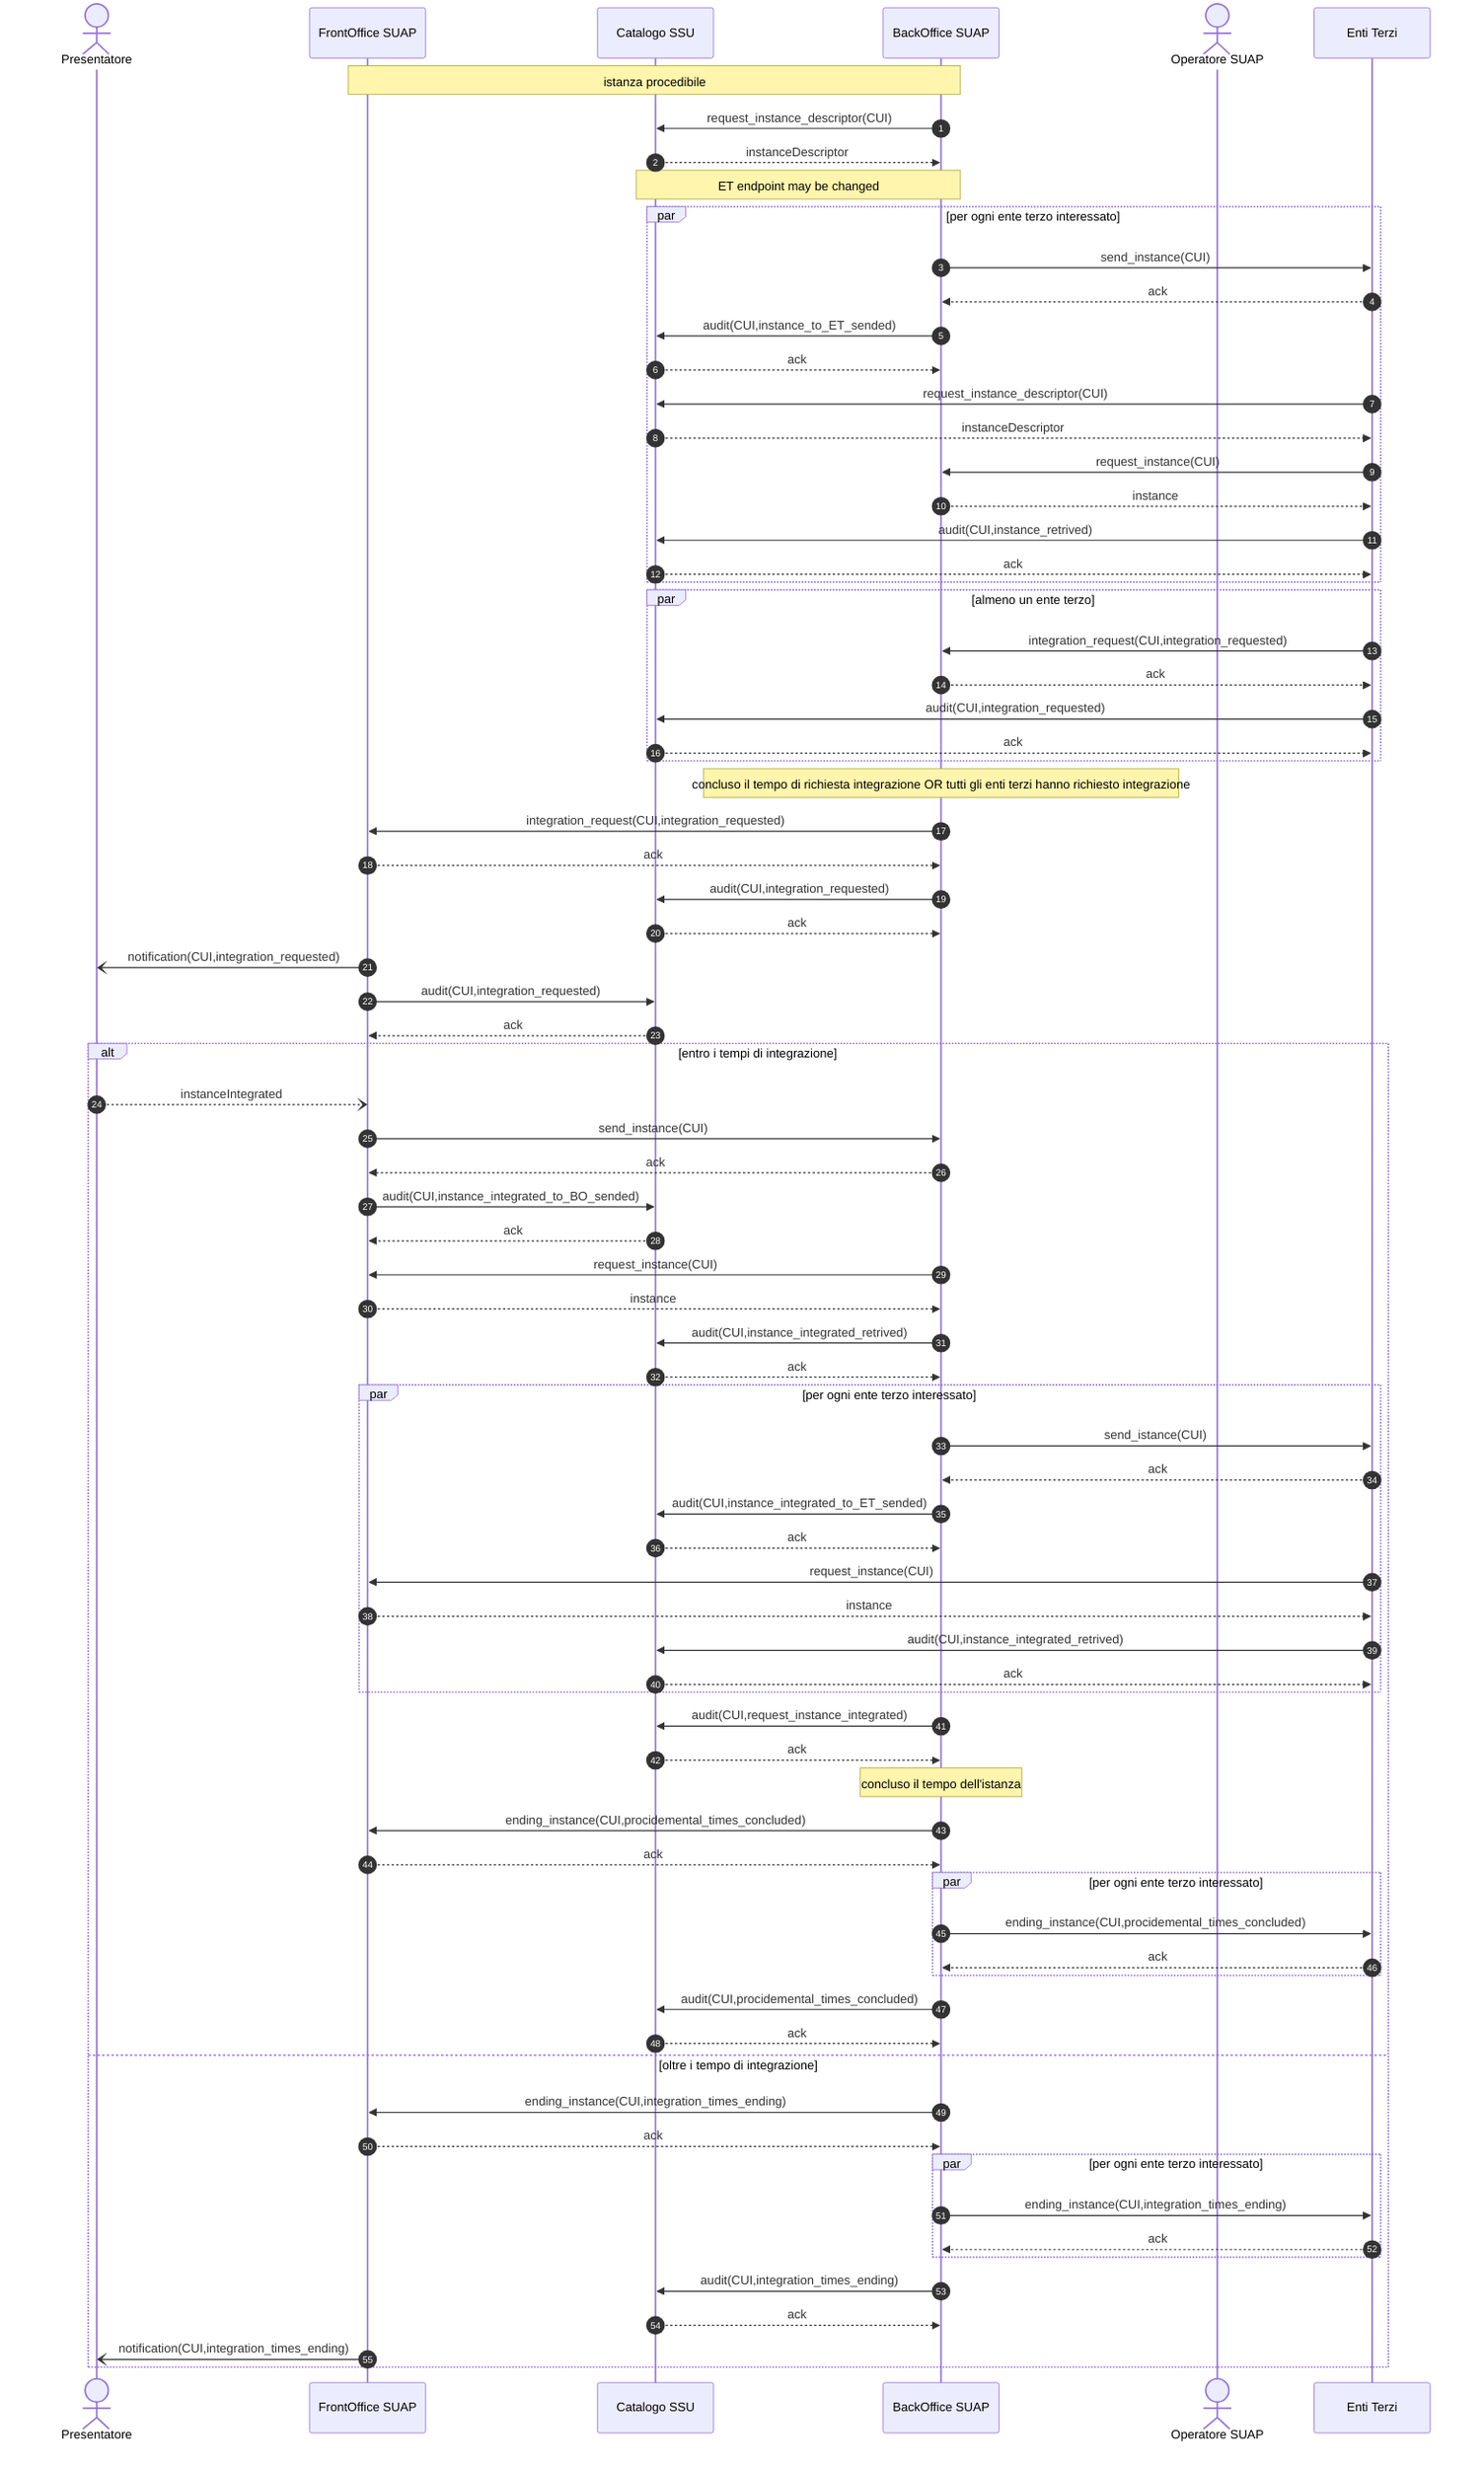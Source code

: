 sequenceDiagram
    autonumber

    actor P as Presentatore    
    participant F as FrontOffice SUAP
    participant C as Catalogo SSU    
    participant B as BackOffice SUAP    
    actor O as Operatore SUAP    
    participant E as Enti Terzi    
 
    Note over F,B: istanza procedibile
    B ->> C: request_instance_descriptor(CUI)
    C -->> B: instanceDescriptor
    Note over C,B: ET endpoint may be changed
    
    par per ogni ente terzo interessato        
        B ->> E: send_instance(CUI)
        E -->> B: ack
        B ->> C: audit(CUI,instance_to_ET_sended)
        C -->> B: ack
        E ->> C: request_instance_descriptor(CUI)
        C -->> E: instanceDescriptor
        E ->> B: request_instance(CUI)
        B -->> E: instance
        E ->> C: audit(CUI,instance_retrived)
        C -->> E: ack
    end
    
        
    par almeno un ente terzo
        E ->> B: integration_request(CUI,integration_requested)
        B -->> E: ack 
        E ->> C: audit(CUI,integration_requested)
        C -->> E: ack           
    end

    Note over B: concluso il tempo di richiesta integrazione OR tutti gli enti terzi hanno richiesto integrazione
    B ->> F: integration_request(CUI,integration_requested)
    F -->> B: ack
    B ->> C: audit(CUI,integration_requested)
    C -->> B: ack
    F -) P: notification(CUI,integration_requested)    
    F ->> C: audit(CUI,integration_requested)
    C -->> F: ack

    alt entro i tempi di integrazione
        P --) F: instanceIntegrated
        F ->> B: send_instance(CUI)
        B -->> F: ack
        F ->> C: audit(CUI,instance_integrated_to_BO_sended)
        C -->> F: ack
        B ->> F: request_instance(CUI)
        F -->> B: instance
        B ->> C: audit(CUI,instance_integrated_retrived)
        C -->> B: ack
        par per ogni ente terzo interessato                
            B ->> E: send_istance(CUI)
            E -->> B: ack
            B ->> C: audit(CUI,instance_integrated_to_ET_sended)
            C -->> B: ack
            E ->> F: request_instance(CUI)
            F -->> E: instance
            E ->> C: audit(CUI,instance_integrated_retrived)
            C -->> E: ack
        end
        B ->> C: audit(CUI,request_instance_integrated)
        C -->> B: ack                

        Note over B: concluso il tempo dell'istanza 
        B ->> F: ending_instance(CUI,procidemental_times_concluded)
        F -->> B: ack            
        par per ogni ente terzo interessato
            B ->> E: ending_instance(CUI,procidemental_times_concluded)
            E -->> B: ack
        end
        B ->> C: audit(CUI,procidemental_times_concluded)
        C -->> B: ack
    else oltre i tempo di integrazione
        B ->> F: ending_instance(CUI,integration_times_ending)
        F -->> B: ack
        par per ogni ente terzo interessato
            B ->> E: ending_instance(CUI,integration_times_ending)
            E -->> B: ack
        end
        B ->> C: audit(CUI,integration_times_ending)
        C -->> B: ack

        F -) P: notification(CUI,integration_times_ending)
    end
